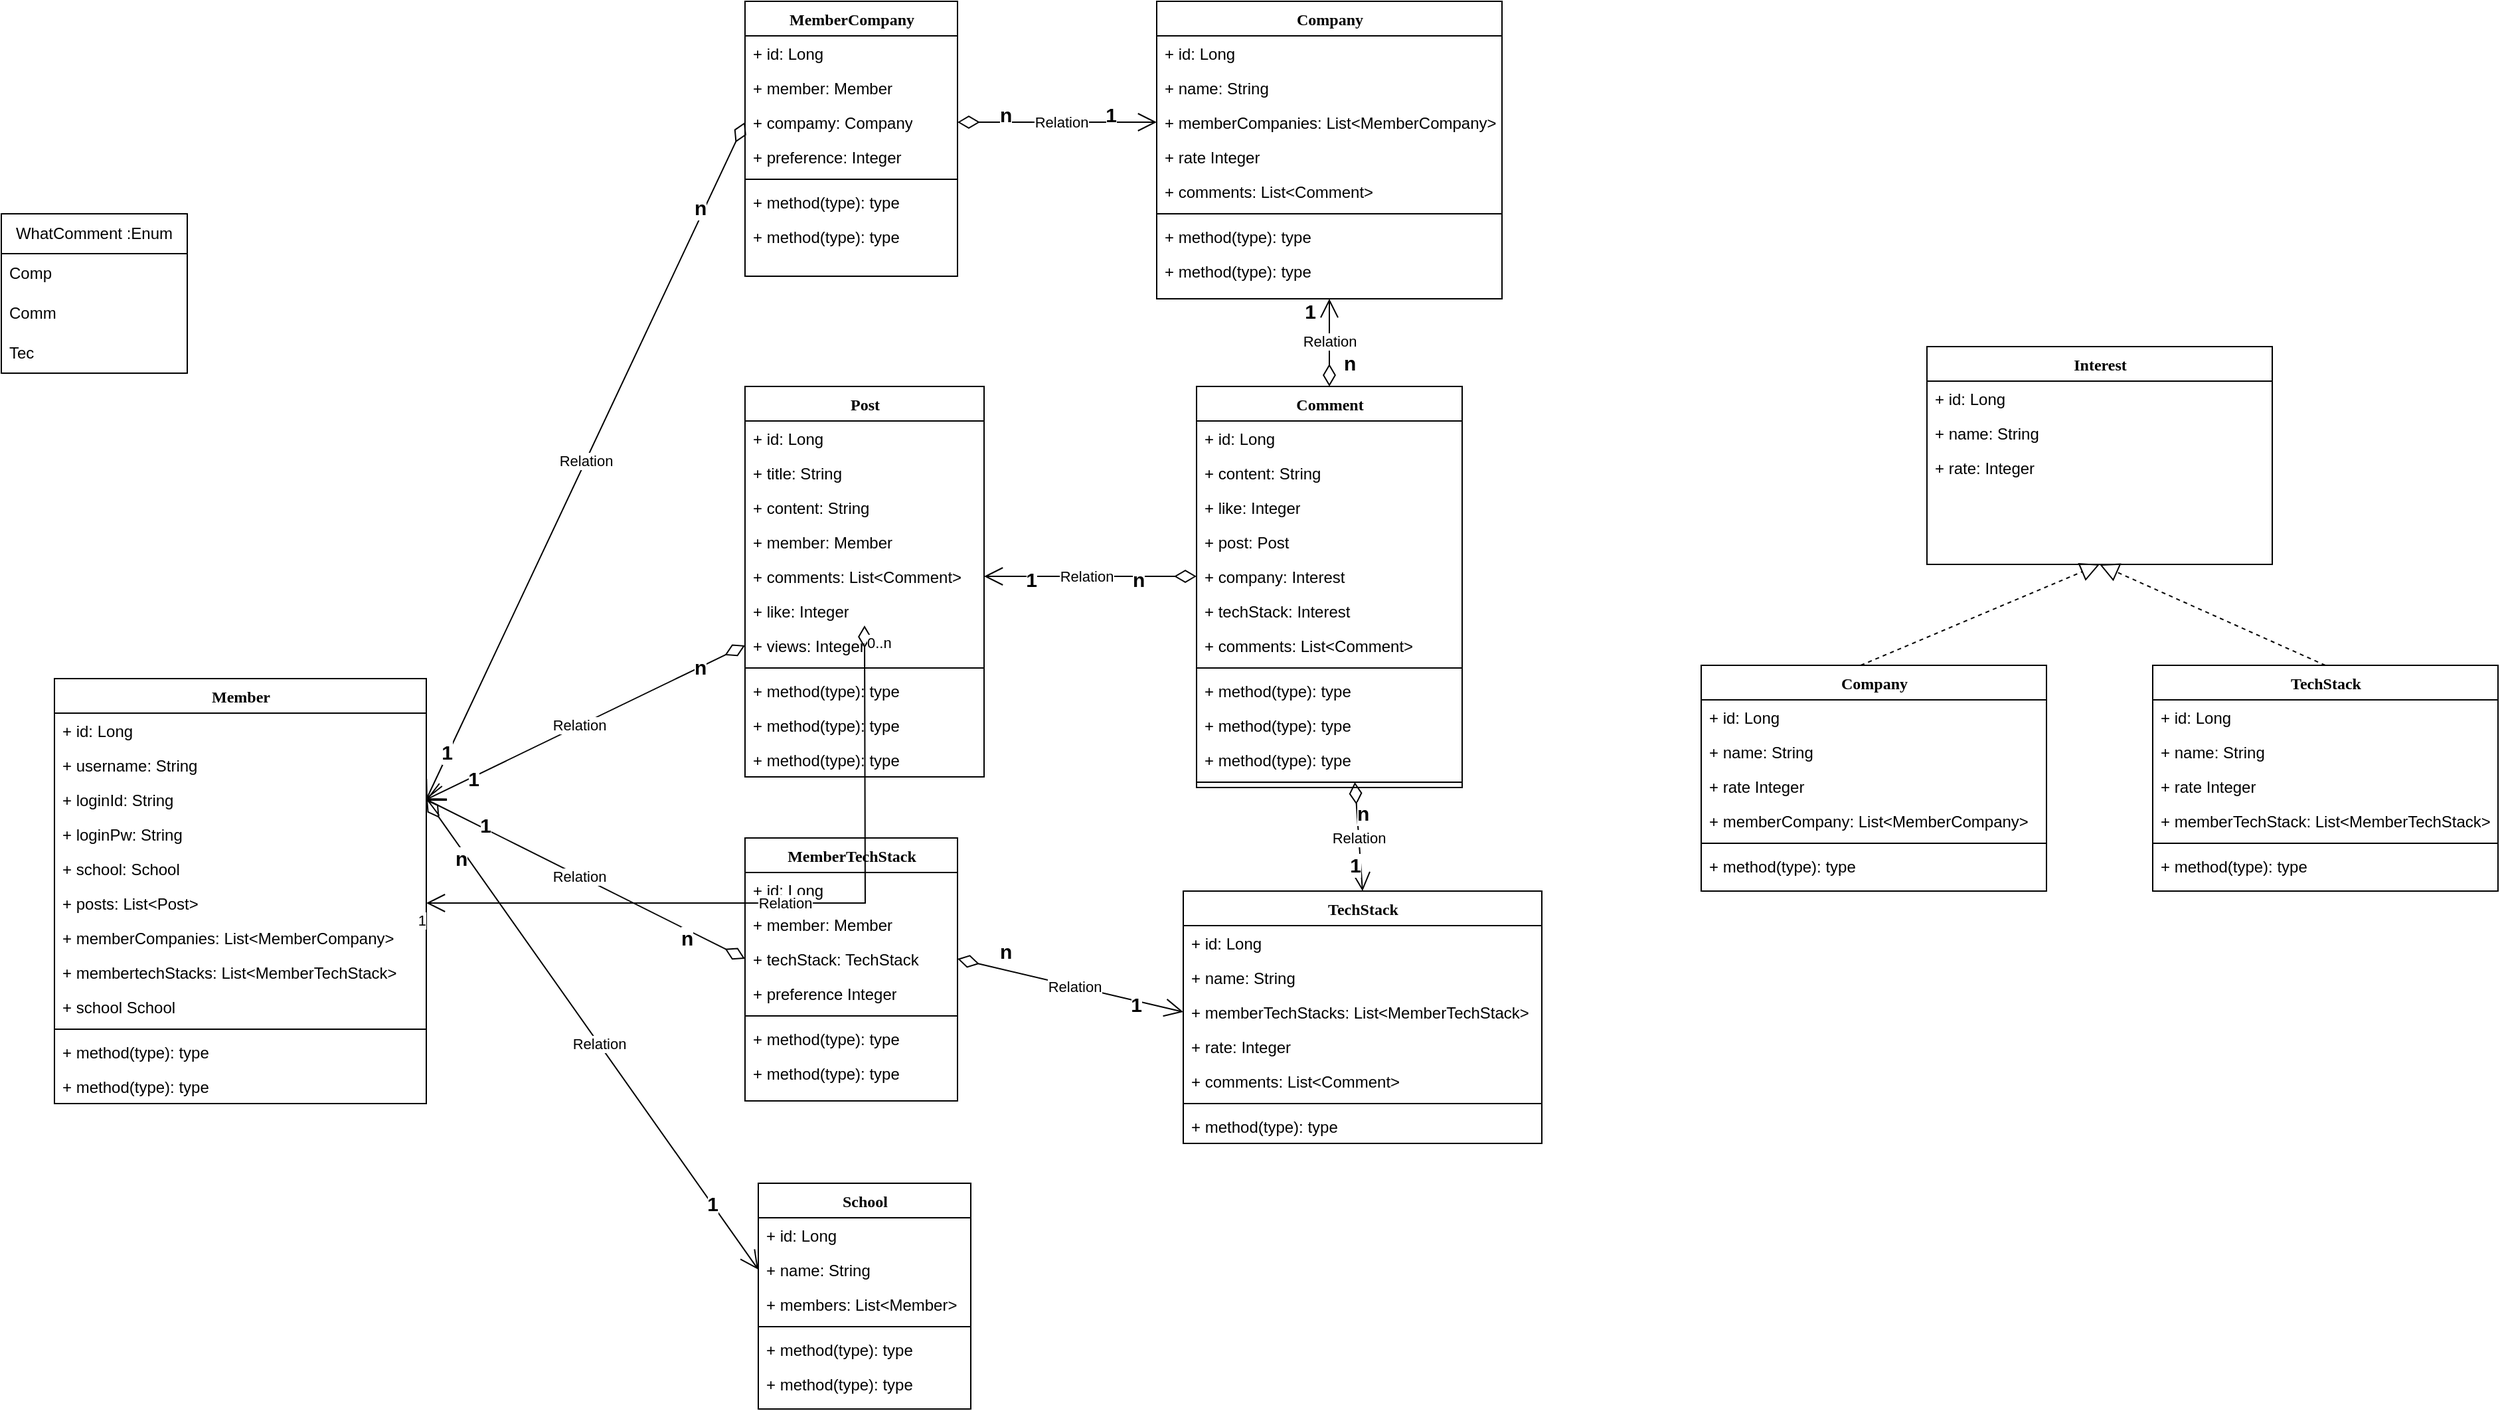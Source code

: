 <mxfile version="26.0.4">
  <diagram name="Page-1" id="9f46799a-70d6-7492-0946-bef42562c5a5">
    <mxGraphModel dx="2267" dy="1469" grid="1" gridSize="10" guides="1" tooltips="1" connect="1" arrows="1" fold="1" page="1" pageScale="1" pageWidth="1100" pageHeight="850" background="none" math="0" shadow="0">
      <root>
        <mxCell id="0" />
        <mxCell id="1" parent="0" />
        <mxCell id="78961159f06e98e8-17" value="Member" style="swimlane;html=1;fontStyle=1;align=center;verticalAlign=top;childLayout=stackLayout;horizontal=1;startSize=26;horizontalStack=0;resizeParent=1;resizeLast=0;collapsible=1;marginBottom=0;swimlaneFillColor=#ffffff;rounded=0;shadow=0;comic=0;labelBackgroundColor=none;strokeWidth=1;fillColor=none;fontFamily=Verdana;fontSize=12" parent="1" vertex="1">
          <mxGeometry x="-150" y="330" width="280" height="320" as="geometry">
            <mxRectangle x="90" y="83" width="90" height="30" as="alternateBounds" />
          </mxGeometry>
        </mxCell>
        <mxCell id="78961159f06e98e8-21" value="+ id: Long" style="text;html=1;strokeColor=none;fillColor=none;align=left;verticalAlign=top;spacingLeft=4;spacingRight=4;whiteSpace=wrap;overflow=hidden;rotatable=0;points=[[0,0.5],[1,0.5]];portConstraint=eastwest;" parent="78961159f06e98e8-17" vertex="1">
          <mxGeometry y="26" width="280" height="26" as="geometry" />
        </mxCell>
        <mxCell id="78961159f06e98e8-23" value="+ username: String" style="text;html=1;strokeColor=none;fillColor=none;align=left;verticalAlign=top;spacingLeft=4;spacingRight=4;whiteSpace=wrap;overflow=hidden;rotatable=0;points=[[0,0.5],[1,0.5]];portConstraint=eastwest;" parent="78961159f06e98e8-17" vertex="1">
          <mxGeometry y="52" width="280" height="26" as="geometry" />
        </mxCell>
        <mxCell id="78961159f06e98e8-25" value="+ loginId: String" style="text;html=1;strokeColor=none;fillColor=none;align=left;verticalAlign=top;spacingLeft=4;spacingRight=4;whiteSpace=wrap;overflow=hidden;rotatable=0;points=[[0,0.5],[1,0.5]];portConstraint=eastwest;" parent="78961159f06e98e8-17" vertex="1">
          <mxGeometry y="78" width="280" height="26" as="geometry" />
        </mxCell>
        <mxCell id="78961159f06e98e8-26" value="+ loginPw: String" style="text;html=1;strokeColor=none;fillColor=none;align=left;verticalAlign=top;spacingLeft=4;spacingRight=4;whiteSpace=wrap;overflow=hidden;rotatable=0;points=[[0,0.5],[1,0.5]];portConstraint=eastwest;" parent="78961159f06e98e8-17" vertex="1">
          <mxGeometry y="104" width="280" height="26" as="geometry" />
        </mxCell>
        <mxCell id="q1bT6bYaRc5hM4i14iMW-54" value="+ school: School" style="text;html=1;strokeColor=none;fillColor=none;align=left;verticalAlign=top;spacingLeft=4;spacingRight=4;whiteSpace=wrap;overflow=hidden;rotatable=0;points=[[0,0.5],[1,0.5]];portConstraint=eastwest;" vertex="1" parent="78961159f06e98e8-17">
          <mxGeometry y="130" width="280" height="26" as="geometry" />
        </mxCell>
        <mxCell id="78961159f06e98e8-24" value="+ posts: List&amp;lt;Post&amp;gt;" style="text;html=1;strokeColor=none;fillColor=none;align=left;verticalAlign=top;spacingLeft=4;spacingRight=4;whiteSpace=wrap;overflow=hidden;rotatable=0;points=[[0,0.5],[1,0.5]];portConstraint=eastwest;" parent="78961159f06e98e8-17" vertex="1">
          <mxGeometry y="156" width="280" height="26" as="geometry" />
        </mxCell>
        <mxCell id="q1bT6bYaRc5hM4i14iMW-3" value="+ memberCompanies: List&amp;lt;MemberCompany&amp;gt;" style="text;html=1;strokeColor=none;fillColor=none;align=left;verticalAlign=top;spacingLeft=4;spacingRight=4;whiteSpace=wrap;overflow=hidden;rotatable=0;points=[[0,0.5],[1,0.5]];portConstraint=eastwest;" vertex="1" parent="78961159f06e98e8-17">
          <mxGeometry y="182" width="280" height="26" as="geometry" />
        </mxCell>
        <mxCell id="q1bT6bYaRc5hM4i14iMW-2" value="+ membertechStacks: List&amp;lt;MemberTechStack&amp;gt;" style="text;html=1;strokeColor=none;fillColor=none;align=left;verticalAlign=top;spacingLeft=4;spacingRight=4;whiteSpace=wrap;overflow=hidden;rotatable=0;points=[[0,0.5],[1,0.5]];portConstraint=eastwest;" vertex="1" parent="78961159f06e98e8-17">
          <mxGeometry y="208" width="280" height="26" as="geometry" />
        </mxCell>
        <mxCell id="q1bT6bYaRc5hM4i14iMW-93" value="+ school School" style="text;html=1;strokeColor=none;fillColor=none;align=left;verticalAlign=top;spacingLeft=4;spacingRight=4;whiteSpace=wrap;overflow=hidden;rotatable=0;points=[[0,0.5],[1,0.5]];portConstraint=eastwest;" vertex="1" parent="78961159f06e98e8-17">
          <mxGeometry y="234" width="280" height="26" as="geometry" />
        </mxCell>
        <mxCell id="78961159f06e98e8-19" value="" style="line;html=1;strokeWidth=1;fillColor=none;align=left;verticalAlign=middle;spacingTop=-1;spacingLeft=3;spacingRight=3;rotatable=0;labelPosition=right;points=[];portConstraint=eastwest;" parent="78961159f06e98e8-17" vertex="1">
          <mxGeometry y="260" width="280" height="8" as="geometry" />
        </mxCell>
        <mxCell id="78961159f06e98e8-20" value="+ method(type): type" style="text;html=1;strokeColor=none;fillColor=none;align=left;verticalAlign=top;spacingLeft=4;spacingRight=4;whiteSpace=wrap;overflow=hidden;rotatable=0;points=[[0,0.5],[1,0.5]];portConstraint=eastwest;" parent="78961159f06e98e8-17" vertex="1">
          <mxGeometry y="268" width="280" height="26" as="geometry" />
        </mxCell>
        <mxCell id="78961159f06e98e8-27" value="+ method(type): type" style="text;html=1;strokeColor=none;fillColor=none;align=left;verticalAlign=top;spacingLeft=4;spacingRight=4;whiteSpace=wrap;overflow=hidden;rotatable=0;points=[[0,0.5],[1,0.5]];portConstraint=eastwest;" parent="78961159f06e98e8-17" vertex="1">
          <mxGeometry y="294" width="280" height="26" as="geometry" />
        </mxCell>
        <mxCell id="78961159f06e98e8-30" value="MemberCompany" style="swimlane;html=1;fontStyle=1;align=center;verticalAlign=top;childLayout=stackLayout;horizontal=1;startSize=26;horizontalStack=0;resizeParent=1;resizeLast=0;collapsible=1;marginBottom=0;swimlaneFillColor=#ffffff;rounded=0;shadow=0;comic=0;labelBackgroundColor=none;strokeWidth=1;fillColor=none;fontFamily=Verdana;fontSize=12" parent="1" vertex="1">
          <mxGeometry x="370" y="-180" width="160" height="207" as="geometry" />
        </mxCell>
        <mxCell id="78961159f06e98e8-31" value="+ id: Long" style="text;html=1;strokeColor=none;fillColor=none;align=left;verticalAlign=top;spacingLeft=4;spacingRight=4;whiteSpace=wrap;overflow=hidden;rotatable=0;points=[[0,0.5],[1,0.5]];portConstraint=eastwest;" parent="78961159f06e98e8-30" vertex="1">
          <mxGeometry y="26" width="160" height="26" as="geometry" />
        </mxCell>
        <mxCell id="78961159f06e98e8-32" value="+ member: Member" style="text;html=1;strokeColor=none;fillColor=none;align=left;verticalAlign=top;spacingLeft=4;spacingRight=4;whiteSpace=wrap;overflow=hidden;rotatable=0;points=[[0,0.5],[1,0.5]];portConstraint=eastwest;" parent="78961159f06e98e8-30" vertex="1">
          <mxGeometry y="52" width="160" height="26" as="geometry" />
        </mxCell>
        <mxCell id="78961159f06e98e8-33" value="+ compamy: Company" style="text;html=1;strokeColor=none;fillColor=none;align=left;verticalAlign=top;spacingLeft=4;spacingRight=4;whiteSpace=wrap;overflow=hidden;rotatable=0;points=[[0,0.5],[1,0.5]];portConstraint=eastwest;" parent="78961159f06e98e8-30" vertex="1">
          <mxGeometry y="78" width="160" height="26" as="geometry" />
        </mxCell>
        <mxCell id="78961159f06e98e8-34" value="+ preference: Integer" style="text;html=1;strokeColor=none;fillColor=none;align=left;verticalAlign=top;spacingLeft=4;spacingRight=4;whiteSpace=wrap;overflow=hidden;rotatable=0;points=[[0,0.5],[1,0.5]];portConstraint=eastwest;" parent="78961159f06e98e8-30" vertex="1">
          <mxGeometry y="104" width="160" height="26" as="geometry" />
        </mxCell>
        <mxCell id="78961159f06e98e8-38" value="" style="line;html=1;strokeWidth=1;fillColor=none;align=left;verticalAlign=middle;spacingTop=-1;spacingLeft=3;spacingRight=3;rotatable=0;labelPosition=right;points=[];portConstraint=eastwest;" parent="78961159f06e98e8-30" vertex="1">
          <mxGeometry y="130" width="160" height="8" as="geometry" />
        </mxCell>
        <mxCell id="78961159f06e98e8-39" value="+ method(type): type" style="text;html=1;strokeColor=none;fillColor=none;align=left;verticalAlign=top;spacingLeft=4;spacingRight=4;whiteSpace=wrap;overflow=hidden;rotatable=0;points=[[0,0.5],[1,0.5]];portConstraint=eastwest;" parent="78961159f06e98e8-30" vertex="1">
          <mxGeometry y="138" width="160" height="26" as="geometry" />
        </mxCell>
        <mxCell id="78961159f06e98e8-40" value="+ method(type): type" style="text;html=1;strokeColor=none;fillColor=none;align=left;verticalAlign=top;spacingLeft=4;spacingRight=4;whiteSpace=wrap;overflow=hidden;rotatable=0;points=[[0,0.5],[1,0.5]];portConstraint=eastwest;" parent="78961159f06e98e8-30" vertex="1">
          <mxGeometry y="164" width="160" height="26" as="geometry" />
        </mxCell>
        <mxCell id="78961159f06e98e8-43" value="Company&lt;div&gt;&lt;br&gt;&lt;/div&gt;" style="swimlane;html=1;fontStyle=1;align=center;verticalAlign=top;childLayout=stackLayout;horizontal=1;startSize=26;horizontalStack=0;resizeParent=1;resizeLast=0;collapsible=1;marginBottom=0;swimlaneFillColor=#ffffff;rounded=0;shadow=0;comic=0;labelBackgroundColor=none;strokeWidth=1;fillColor=none;fontFamily=Verdana;fontSize=12" parent="1" vertex="1">
          <mxGeometry x="680" y="-180" width="260" height="224" as="geometry" />
        </mxCell>
        <mxCell id="78961159f06e98e8-44" value="+ id: Long" style="text;html=1;strokeColor=none;fillColor=none;align=left;verticalAlign=top;spacingLeft=4;spacingRight=4;whiteSpace=wrap;overflow=hidden;rotatable=0;points=[[0,0.5],[1,0.5]];portConstraint=eastwest;" parent="78961159f06e98e8-43" vertex="1">
          <mxGeometry y="26" width="260" height="26" as="geometry" />
        </mxCell>
        <mxCell id="78961159f06e98e8-45" value="+ name: String" style="text;html=1;strokeColor=none;fillColor=none;align=left;verticalAlign=top;spacingLeft=4;spacingRight=4;whiteSpace=wrap;overflow=hidden;rotatable=0;points=[[0,0.5],[1,0.5]];portConstraint=eastwest;" parent="78961159f06e98e8-43" vertex="1">
          <mxGeometry y="52" width="260" height="26" as="geometry" />
        </mxCell>
        <mxCell id="78961159f06e98e8-49" value="+ memberCompanies: List&amp;lt;MemberCompany&amp;gt;" style="text;html=1;strokeColor=none;fillColor=none;align=left;verticalAlign=top;spacingLeft=4;spacingRight=4;whiteSpace=wrap;overflow=hidden;rotatable=0;points=[[0,0.5],[1,0.5]];portConstraint=eastwest;" parent="78961159f06e98e8-43" vertex="1">
          <mxGeometry y="78" width="260" height="26" as="geometry" />
        </mxCell>
        <mxCell id="78961159f06e98e8-50" value="+ rate Integer" style="text;html=1;strokeColor=none;fillColor=none;align=left;verticalAlign=top;spacingLeft=4;spacingRight=4;whiteSpace=wrap;overflow=hidden;rotatable=0;points=[[0,0.5],[1,0.5]];portConstraint=eastwest;" parent="78961159f06e98e8-43" vertex="1">
          <mxGeometry y="104" width="260" height="26" as="geometry" />
        </mxCell>
        <mxCell id="q1bT6bYaRc5hM4i14iMW-9" value="+ comments: List&amp;lt;Comment&amp;gt;" style="text;html=1;strokeColor=none;fillColor=none;align=left;verticalAlign=top;spacingLeft=4;spacingRight=4;whiteSpace=wrap;overflow=hidden;rotatable=0;points=[[0,0.5],[1,0.5]];portConstraint=eastwest;" vertex="1" parent="78961159f06e98e8-43">
          <mxGeometry y="130" width="260" height="26" as="geometry" />
        </mxCell>
        <mxCell id="78961159f06e98e8-51" value="" style="line;html=1;strokeWidth=1;fillColor=none;align=left;verticalAlign=middle;spacingTop=-1;spacingLeft=3;spacingRight=3;rotatable=0;labelPosition=right;points=[];portConstraint=eastwest;" parent="78961159f06e98e8-43" vertex="1">
          <mxGeometry y="156" width="260" height="8" as="geometry" />
        </mxCell>
        <mxCell id="78961159f06e98e8-52" value="+ method(type): type" style="text;html=1;strokeColor=none;fillColor=none;align=left;verticalAlign=top;spacingLeft=4;spacingRight=4;whiteSpace=wrap;overflow=hidden;rotatable=0;points=[[0,0.5],[1,0.5]];portConstraint=eastwest;" parent="78961159f06e98e8-43" vertex="1">
          <mxGeometry y="164" width="260" height="26" as="geometry" />
        </mxCell>
        <mxCell id="78961159f06e98e8-53" value="+ method(type): type" style="text;html=1;strokeColor=none;fillColor=none;align=left;verticalAlign=top;spacingLeft=4;spacingRight=4;whiteSpace=wrap;overflow=hidden;rotatable=0;points=[[0,0.5],[1,0.5]];portConstraint=eastwest;" parent="78961159f06e98e8-43" vertex="1">
          <mxGeometry y="190" width="260" height="26" as="geometry" />
        </mxCell>
        <mxCell id="78961159f06e98e8-56" value="Post" style="swimlane;html=1;fontStyle=1;align=center;verticalAlign=top;childLayout=stackLayout;horizontal=1;startSize=26;horizontalStack=0;resizeParent=1;resizeLast=0;collapsible=1;marginBottom=0;swimlaneFillColor=#ffffff;rounded=0;shadow=0;comic=0;labelBackgroundColor=none;strokeWidth=1;fillColor=none;fontFamily=Verdana;fontSize=12" parent="1" vertex="1">
          <mxGeometry x="370" y="110" width="180" height="294" as="geometry" />
        </mxCell>
        <mxCell id="78961159f06e98e8-57" value="+ id: Long" style="text;html=1;strokeColor=none;fillColor=none;align=left;verticalAlign=top;spacingLeft=4;spacingRight=4;whiteSpace=wrap;overflow=hidden;rotatable=0;points=[[0,0.5],[1,0.5]];portConstraint=eastwest;" parent="78961159f06e98e8-56" vertex="1">
          <mxGeometry y="26" width="180" height="26" as="geometry" />
        </mxCell>
        <mxCell id="78961159f06e98e8-58" value="+ title: String" style="text;html=1;strokeColor=none;fillColor=none;align=left;verticalAlign=top;spacingLeft=4;spacingRight=4;whiteSpace=wrap;overflow=hidden;rotatable=0;points=[[0,0.5],[1,0.5]];portConstraint=eastwest;" parent="78961159f06e98e8-56" vertex="1">
          <mxGeometry y="52" width="180" height="26" as="geometry" />
        </mxCell>
        <mxCell id="78961159f06e98e8-59" value="+ content: String" style="text;html=1;strokeColor=none;fillColor=none;align=left;verticalAlign=top;spacingLeft=4;spacingRight=4;whiteSpace=wrap;overflow=hidden;rotatable=0;points=[[0,0.5],[1,0.5]];portConstraint=eastwest;" parent="78961159f06e98e8-56" vertex="1">
          <mxGeometry y="78" width="180" height="26" as="geometry" />
        </mxCell>
        <mxCell id="78961159f06e98e8-60" value="+ member: Member" style="text;html=1;strokeColor=none;fillColor=none;align=left;verticalAlign=top;spacingLeft=4;spacingRight=4;whiteSpace=wrap;overflow=hidden;rotatable=0;points=[[0,0.5],[1,0.5]];portConstraint=eastwest;" parent="78961159f06e98e8-56" vertex="1">
          <mxGeometry y="104" width="180" height="26" as="geometry" />
        </mxCell>
        <mxCell id="q1bT6bYaRc5hM4i14iMW-92" value="+ comments: List&amp;lt;Comment&amp;gt;" style="text;html=1;strokeColor=none;fillColor=none;align=left;verticalAlign=top;spacingLeft=4;spacingRight=4;whiteSpace=wrap;overflow=hidden;rotatable=0;points=[[0,0.5],[1,0.5]];portConstraint=eastwest;" vertex="1" parent="78961159f06e98e8-56">
          <mxGeometry y="130" width="180" height="26" as="geometry" />
        </mxCell>
        <mxCell id="78961159f06e98e8-61" value="+ like: Integer" style="text;html=1;strokeColor=none;fillColor=none;align=left;verticalAlign=top;spacingLeft=4;spacingRight=4;whiteSpace=wrap;overflow=hidden;rotatable=0;points=[[0,0.5],[1,0.5]];portConstraint=eastwest;" parent="78961159f06e98e8-56" vertex="1">
          <mxGeometry y="156" width="180" height="26" as="geometry" />
        </mxCell>
        <mxCell id="78961159f06e98e8-62" value="+ views: Integer" style="text;html=1;strokeColor=none;fillColor=none;align=left;verticalAlign=top;spacingLeft=4;spacingRight=4;whiteSpace=wrap;overflow=hidden;rotatable=0;points=[[0,0.5],[1,0.5]];portConstraint=eastwest;" parent="78961159f06e98e8-56" vertex="1">
          <mxGeometry y="182" width="180" height="26" as="geometry" />
        </mxCell>
        <mxCell id="78961159f06e98e8-64" value="" style="line;html=1;strokeWidth=1;fillColor=none;align=left;verticalAlign=middle;spacingTop=-1;spacingLeft=3;spacingRight=3;rotatable=0;labelPosition=right;points=[];portConstraint=eastwest;" parent="78961159f06e98e8-56" vertex="1">
          <mxGeometry y="208" width="180" height="8" as="geometry" />
        </mxCell>
        <mxCell id="78961159f06e98e8-65" value="+ method(type): type" style="text;html=1;strokeColor=none;fillColor=none;align=left;verticalAlign=top;spacingLeft=4;spacingRight=4;whiteSpace=wrap;overflow=hidden;rotatable=0;points=[[0,0.5],[1,0.5]];portConstraint=eastwest;" parent="78961159f06e98e8-56" vertex="1">
          <mxGeometry y="216" width="180" height="26" as="geometry" />
        </mxCell>
        <mxCell id="78961159f06e98e8-66" value="+ method(type): type" style="text;html=1;strokeColor=none;fillColor=none;align=left;verticalAlign=top;spacingLeft=4;spacingRight=4;whiteSpace=wrap;overflow=hidden;rotatable=0;points=[[0,0.5],[1,0.5]];portConstraint=eastwest;" parent="78961159f06e98e8-56" vertex="1">
          <mxGeometry y="242" width="180" height="26" as="geometry" />
        </mxCell>
        <mxCell id="78961159f06e98e8-68" value="+ method(type): type" style="text;html=1;strokeColor=none;fillColor=none;align=left;verticalAlign=top;spacingLeft=4;spacingRight=4;whiteSpace=wrap;overflow=hidden;rotatable=0;points=[[0,0.5],[1,0.5]];portConstraint=eastwest;" parent="78961159f06e98e8-56" vertex="1">
          <mxGeometry y="268" width="180" height="26" as="geometry" />
        </mxCell>
        <mxCell id="78961159f06e98e8-69" value="Comment&lt;div&gt;&lt;br&gt;&lt;/div&gt;" style="swimlane;html=1;fontStyle=1;align=center;verticalAlign=top;childLayout=stackLayout;horizontal=1;startSize=26;horizontalStack=0;resizeParent=1;resizeLast=0;collapsible=1;marginBottom=0;swimlaneFillColor=#ffffff;rounded=0;shadow=0;comic=0;labelBackgroundColor=none;strokeWidth=1;fillColor=none;fontFamily=Verdana;fontSize=12" parent="1" vertex="1">
          <mxGeometry x="710" y="110" width="200" height="302" as="geometry" />
        </mxCell>
        <mxCell id="78961159f06e98e8-70" value="+ id: Long" style="text;html=1;strokeColor=none;fillColor=none;align=left;verticalAlign=top;spacingLeft=4;spacingRight=4;whiteSpace=wrap;overflow=hidden;rotatable=0;points=[[0,0.5],[1,0.5]];portConstraint=eastwest;" parent="78961159f06e98e8-69" vertex="1">
          <mxGeometry y="26" width="200" height="26" as="geometry" />
        </mxCell>
        <mxCell id="78961159f06e98e8-71" value="+ content: String" style="text;html=1;strokeColor=none;fillColor=none;align=left;verticalAlign=top;spacingLeft=4;spacingRight=4;whiteSpace=wrap;overflow=hidden;rotatable=0;points=[[0,0.5],[1,0.5]];portConstraint=eastwest;" parent="78961159f06e98e8-69" vertex="1">
          <mxGeometry y="52" width="200" height="26" as="geometry" />
        </mxCell>
        <mxCell id="78961159f06e98e8-72" value="+ like: Integer" style="text;html=1;strokeColor=none;fillColor=none;align=left;verticalAlign=top;spacingLeft=4;spacingRight=4;whiteSpace=wrap;overflow=hidden;rotatable=0;points=[[0,0.5],[1,0.5]];portConstraint=eastwest;" parent="78961159f06e98e8-69" vertex="1">
          <mxGeometry y="78" width="200" height="26" as="geometry" />
        </mxCell>
        <mxCell id="78961159f06e98e8-74" value="+ post: Post" style="text;html=1;strokeColor=none;fillColor=none;align=left;verticalAlign=top;spacingLeft=4;spacingRight=4;whiteSpace=wrap;overflow=hidden;rotatable=0;points=[[0,0.5],[1,0.5]];portConstraint=eastwest;" parent="78961159f06e98e8-69" vertex="1">
          <mxGeometry y="104" width="200" height="26" as="geometry" />
        </mxCell>
        <mxCell id="78961159f06e98e8-75" value="+ company: Interest" style="text;html=1;strokeColor=none;fillColor=none;align=left;verticalAlign=top;spacingLeft=4;spacingRight=4;whiteSpace=wrap;overflow=hidden;rotatable=0;points=[[0,0.5],[1,0.5]];portConstraint=eastwest;" parent="78961159f06e98e8-69" vertex="1">
          <mxGeometry y="130" width="200" height="26" as="geometry" />
        </mxCell>
        <mxCell id="q1bT6bYaRc5hM4i14iMW-91" value="+ techStack: Interest" style="text;html=1;strokeColor=none;fillColor=none;align=left;verticalAlign=top;spacingLeft=4;spacingRight=4;whiteSpace=wrap;overflow=hidden;rotatable=0;points=[[0,0.5],[1,0.5]];portConstraint=eastwest;" vertex="1" parent="78961159f06e98e8-69">
          <mxGeometry y="156" width="200" height="26" as="geometry" />
        </mxCell>
        <mxCell id="78961159f06e98e8-76" value="+ comments: List&amp;lt;Comment&amp;gt;" style="text;html=1;strokeColor=none;fillColor=none;align=left;verticalAlign=top;spacingLeft=4;spacingRight=4;whiteSpace=wrap;overflow=hidden;rotatable=0;points=[[0,0.5],[1,0.5]];portConstraint=eastwest;" parent="78961159f06e98e8-69" vertex="1">
          <mxGeometry y="182" width="200" height="26" as="geometry" />
        </mxCell>
        <mxCell id="78961159f06e98e8-77" value="" style="line;html=1;strokeWidth=1;fillColor=none;align=left;verticalAlign=middle;spacingTop=-1;spacingLeft=3;spacingRight=3;rotatable=0;labelPosition=right;points=[];portConstraint=eastwest;" parent="78961159f06e98e8-69" vertex="1">
          <mxGeometry y="208" width="200" height="8" as="geometry" />
        </mxCell>
        <mxCell id="78961159f06e98e8-79" value="+ method(type): type" style="text;html=1;strokeColor=none;fillColor=none;align=left;verticalAlign=top;spacingLeft=4;spacingRight=4;whiteSpace=wrap;overflow=hidden;rotatable=0;points=[[0,0.5],[1,0.5]];portConstraint=eastwest;" parent="78961159f06e98e8-69" vertex="1">
          <mxGeometry y="216" width="200" height="26" as="geometry" />
        </mxCell>
        <mxCell id="78961159f06e98e8-80" value="+ method(type): type" style="text;html=1;strokeColor=none;fillColor=none;align=left;verticalAlign=top;spacingLeft=4;spacingRight=4;whiteSpace=wrap;overflow=hidden;rotatable=0;points=[[0,0.5],[1,0.5]];portConstraint=eastwest;" parent="78961159f06e98e8-69" vertex="1">
          <mxGeometry y="242" width="200" height="26" as="geometry" />
        </mxCell>
        <mxCell id="78961159f06e98e8-81" value="+ method(type): type" style="text;html=1;strokeColor=none;fillColor=none;align=left;verticalAlign=top;spacingLeft=4;spacingRight=4;whiteSpace=wrap;overflow=hidden;rotatable=0;points=[[0,0.5],[1,0.5]];portConstraint=eastwest;" parent="78961159f06e98e8-69" vertex="1">
          <mxGeometry y="268" width="200" height="26" as="geometry" />
        </mxCell>
        <mxCell id="q1bT6bYaRc5hM4i14iMW-62" value="" style="line;html=1;strokeWidth=1;fillColor=none;align=left;verticalAlign=middle;spacingTop=-1;spacingLeft=3;spacingRight=3;rotatable=0;labelPosition=right;points=[];portConstraint=eastwest;" vertex="1" parent="78961159f06e98e8-69">
          <mxGeometry y="294" width="200" height="8" as="geometry" />
        </mxCell>
        <mxCell id="78961159f06e98e8-82" value="MemberTechStack" style="swimlane;html=1;fontStyle=1;align=center;verticalAlign=top;childLayout=stackLayout;horizontal=1;startSize=26;horizontalStack=0;resizeParent=1;resizeLast=0;collapsible=1;marginBottom=0;swimlaneFillColor=#ffffff;rounded=0;shadow=0;comic=0;labelBackgroundColor=none;strokeWidth=1;fillColor=none;fontFamily=Verdana;fontSize=12" parent="1" vertex="1">
          <mxGeometry x="370" y="450" width="160" height="198" as="geometry" />
        </mxCell>
        <mxCell id="78961159f06e98e8-83" value="+ id: Long" style="text;html=1;strokeColor=none;fillColor=none;align=left;verticalAlign=top;spacingLeft=4;spacingRight=4;whiteSpace=wrap;overflow=hidden;rotatable=0;points=[[0,0.5],[1,0.5]];portConstraint=eastwest;" parent="78961159f06e98e8-82" vertex="1">
          <mxGeometry y="26" width="160" height="26" as="geometry" />
        </mxCell>
        <mxCell id="78961159f06e98e8-84" value="+ member: Member" style="text;html=1;strokeColor=none;fillColor=none;align=left;verticalAlign=top;spacingLeft=4;spacingRight=4;whiteSpace=wrap;overflow=hidden;rotatable=0;points=[[0,0.5],[1,0.5]];portConstraint=eastwest;" parent="78961159f06e98e8-82" vertex="1">
          <mxGeometry y="52" width="160" height="26" as="geometry" />
        </mxCell>
        <mxCell id="78961159f06e98e8-85" value="+ techStack: TechStack" style="text;html=1;strokeColor=none;fillColor=none;align=left;verticalAlign=top;spacingLeft=4;spacingRight=4;whiteSpace=wrap;overflow=hidden;rotatable=0;points=[[0,0.5],[1,0.5]];portConstraint=eastwest;" parent="78961159f06e98e8-82" vertex="1">
          <mxGeometry y="78" width="160" height="26" as="geometry" />
        </mxCell>
        <mxCell id="78961159f06e98e8-86" value="+ preference Integer" style="text;html=1;strokeColor=none;fillColor=none;align=left;verticalAlign=top;spacingLeft=4;spacingRight=4;whiteSpace=wrap;overflow=hidden;rotatable=0;points=[[0,0.5],[1,0.5]];portConstraint=eastwest;" parent="78961159f06e98e8-82" vertex="1">
          <mxGeometry y="104" width="160" height="26" as="geometry" />
        </mxCell>
        <mxCell id="78961159f06e98e8-90" value="" style="line;html=1;strokeWidth=1;fillColor=none;align=left;verticalAlign=middle;spacingTop=-1;spacingLeft=3;spacingRight=3;rotatable=0;labelPosition=right;points=[];portConstraint=eastwest;" parent="78961159f06e98e8-82" vertex="1">
          <mxGeometry y="130" width="160" height="8" as="geometry" />
        </mxCell>
        <mxCell id="78961159f06e98e8-91" value="+ method(type): type" style="text;html=1;strokeColor=none;fillColor=none;align=left;verticalAlign=top;spacingLeft=4;spacingRight=4;whiteSpace=wrap;overflow=hidden;rotatable=0;points=[[0,0.5],[1,0.5]];portConstraint=eastwest;" parent="78961159f06e98e8-82" vertex="1">
          <mxGeometry y="138" width="160" height="26" as="geometry" />
        </mxCell>
        <mxCell id="78961159f06e98e8-94" value="+ method(type): type" style="text;html=1;strokeColor=none;fillColor=none;align=left;verticalAlign=top;spacingLeft=4;spacingRight=4;whiteSpace=wrap;overflow=hidden;rotatable=0;points=[[0,0.5],[1,0.5]];portConstraint=eastwest;" parent="78961159f06e98e8-82" vertex="1">
          <mxGeometry y="164" width="160" height="26" as="geometry" />
        </mxCell>
        <mxCell id="78961159f06e98e8-95" value="TechStack" style="swimlane;html=1;fontStyle=1;align=center;verticalAlign=top;childLayout=stackLayout;horizontal=1;startSize=26;horizontalStack=0;resizeParent=1;resizeLast=0;collapsible=1;marginBottom=0;swimlaneFillColor=#ffffff;rounded=0;shadow=0;comic=0;labelBackgroundColor=none;strokeWidth=1;fillColor=none;fontFamily=Verdana;fontSize=12" parent="1" vertex="1">
          <mxGeometry x="700" y="490" width="270" height="190" as="geometry" />
        </mxCell>
        <mxCell id="78961159f06e98e8-96" value="+ id: Long" style="text;html=1;strokeColor=none;fillColor=none;align=left;verticalAlign=top;spacingLeft=4;spacingRight=4;whiteSpace=wrap;overflow=hidden;rotatable=0;points=[[0,0.5],[1,0.5]];portConstraint=eastwest;" parent="78961159f06e98e8-95" vertex="1">
          <mxGeometry y="26" width="270" height="26" as="geometry" />
        </mxCell>
        <mxCell id="78961159f06e98e8-97" value="+ name: String" style="text;html=1;strokeColor=none;fillColor=none;align=left;verticalAlign=top;spacingLeft=4;spacingRight=4;whiteSpace=wrap;overflow=hidden;rotatable=0;points=[[0,0.5],[1,0.5]];portConstraint=eastwest;" parent="78961159f06e98e8-95" vertex="1">
          <mxGeometry y="52" width="270" height="26" as="geometry" />
        </mxCell>
        <mxCell id="78961159f06e98e8-98" value="+ memberTechStacks: List&amp;lt;MemberTechStack&amp;gt;" style="text;html=1;strokeColor=none;fillColor=none;align=left;verticalAlign=top;spacingLeft=4;spacingRight=4;whiteSpace=wrap;overflow=hidden;rotatable=0;points=[[0,0.5],[1,0.5]];portConstraint=eastwest;" parent="78961159f06e98e8-95" vertex="1">
          <mxGeometry y="78" width="270" height="26" as="geometry" />
        </mxCell>
        <mxCell id="78961159f06e98e8-102" value="+ rate: Integer" style="text;html=1;strokeColor=none;fillColor=none;align=left;verticalAlign=top;spacingLeft=4;spacingRight=4;whiteSpace=wrap;overflow=hidden;rotatable=0;points=[[0,0.5],[1,0.5]];portConstraint=eastwest;" parent="78961159f06e98e8-95" vertex="1">
          <mxGeometry y="104" width="270" height="26" as="geometry" />
        </mxCell>
        <mxCell id="q1bT6bYaRc5hM4i14iMW-10" value="+ comments: List&amp;lt;Comment&amp;gt;" style="text;html=1;strokeColor=none;fillColor=none;align=left;verticalAlign=top;spacingLeft=4;spacingRight=4;whiteSpace=wrap;overflow=hidden;rotatable=0;points=[[0,0.5],[1,0.5]];portConstraint=eastwest;" vertex="1" parent="78961159f06e98e8-95">
          <mxGeometry y="130" width="270" height="26" as="geometry" />
        </mxCell>
        <mxCell id="78961159f06e98e8-103" value="" style="line;html=1;strokeWidth=1;fillColor=none;align=left;verticalAlign=middle;spacingTop=-1;spacingLeft=3;spacingRight=3;rotatable=0;labelPosition=right;points=[];portConstraint=eastwest;" parent="78961159f06e98e8-95" vertex="1">
          <mxGeometry y="156" width="270" height="8" as="geometry" />
        </mxCell>
        <mxCell id="78961159f06e98e8-104" value="+ method(type): type" style="text;html=1;strokeColor=none;fillColor=none;align=left;verticalAlign=top;spacingLeft=4;spacingRight=4;whiteSpace=wrap;overflow=hidden;rotatable=0;points=[[0,0.5],[1,0.5]];portConstraint=eastwest;" parent="78961159f06e98e8-95" vertex="1">
          <mxGeometry y="164" width="270" height="26" as="geometry" />
        </mxCell>
        <mxCell id="q1bT6bYaRc5hM4i14iMW-6" value="Relation" style="endArrow=open;html=1;endSize=12;startArrow=diamondThin;startSize=14;startFill=0;edgeStyle=orthogonalEdgeStyle;rounded=0;entryX=1;entryY=0.5;entryDx=0;entryDy=0;exitX=0;exitY=0.5;exitDx=0;exitDy=0;" edge="1" parent="1" source="78961159f06e98e8-36" target="78961159f06e98e8-24">
          <mxGeometry relative="1" as="geometry">
            <mxPoint x="460" y="290" as="sourcePoint" />
            <mxPoint x="620" y="290" as="targetPoint" />
          </mxGeometry>
        </mxCell>
        <mxCell id="q1bT6bYaRc5hM4i14iMW-7" value="0..n" style="edgeLabel;resizable=0;html=1;align=left;verticalAlign=top;" connectable="0" vertex="1" parent="q1bT6bYaRc5hM4i14iMW-6">
          <mxGeometry x="-1" relative="1" as="geometry" />
        </mxCell>
        <mxCell id="q1bT6bYaRc5hM4i14iMW-8" value="1" style="edgeLabel;resizable=0;html=1;align=right;verticalAlign=top;" connectable="0" vertex="1" parent="q1bT6bYaRc5hM4i14iMW-6">
          <mxGeometry x="1" relative="1" as="geometry" />
        </mxCell>
        <mxCell id="q1bT6bYaRc5hM4i14iMW-19" value="WhatComment :Enum" style="swimlane;fontStyle=0;childLayout=stackLayout;horizontal=1;startSize=30;horizontalStack=0;resizeParent=1;resizeParentMax=0;resizeLast=0;collapsible=1;marginBottom=0;whiteSpace=wrap;html=1;" vertex="1" parent="1">
          <mxGeometry x="-190" y="-20" width="140" height="120" as="geometry" />
        </mxCell>
        <mxCell id="q1bT6bYaRc5hM4i14iMW-20" value="Comp" style="text;strokeColor=none;fillColor=none;align=left;verticalAlign=middle;spacingLeft=4;spacingRight=4;overflow=hidden;points=[[0,0.5],[1,0.5]];portConstraint=eastwest;rotatable=0;whiteSpace=wrap;html=1;" vertex="1" parent="q1bT6bYaRc5hM4i14iMW-19">
          <mxGeometry y="30" width="140" height="30" as="geometry" />
        </mxCell>
        <mxCell id="q1bT6bYaRc5hM4i14iMW-21" value="Comm" style="text;strokeColor=none;fillColor=none;align=left;verticalAlign=middle;spacingLeft=4;spacingRight=4;overflow=hidden;points=[[0,0.5],[1,0.5]];portConstraint=eastwest;rotatable=0;whiteSpace=wrap;html=1;" vertex="1" parent="q1bT6bYaRc5hM4i14iMW-19">
          <mxGeometry y="60" width="140" height="30" as="geometry" />
        </mxCell>
        <mxCell id="q1bT6bYaRc5hM4i14iMW-22" value="Tec" style="text;strokeColor=none;fillColor=none;align=left;verticalAlign=middle;spacingLeft=4;spacingRight=4;overflow=hidden;points=[[0,0.5],[1,0.5]];portConstraint=eastwest;rotatable=0;whiteSpace=wrap;html=1;" vertex="1" parent="q1bT6bYaRc5hM4i14iMW-19">
          <mxGeometry y="90" width="140" height="30" as="geometry" />
        </mxCell>
        <mxCell id="q1bT6bYaRc5hM4i14iMW-23" value="School" style="swimlane;html=1;fontStyle=1;align=center;verticalAlign=top;childLayout=stackLayout;horizontal=1;startSize=26;horizontalStack=0;resizeParent=1;resizeLast=0;collapsible=1;marginBottom=0;swimlaneFillColor=#ffffff;rounded=0;shadow=0;comic=0;labelBackgroundColor=none;strokeWidth=1;fillColor=none;fontFamily=Verdana;fontSize=12" vertex="1" parent="1">
          <mxGeometry x="380" y="710" width="160" height="170" as="geometry" />
        </mxCell>
        <mxCell id="q1bT6bYaRc5hM4i14iMW-24" value="+ id: Long" style="text;html=1;strokeColor=none;fillColor=none;align=left;verticalAlign=top;spacingLeft=4;spacingRight=4;whiteSpace=wrap;overflow=hidden;rotatable=0;points=[[0,0.5],[1,0.5]];portConstraint=eastwest;" vertex="1" parent="q1bT6bYaRc5hM4i14iMW-23">
          <mxGeometry y="26" width="160" height="26" as="geometry" />
        </mxCell>
        <mxCell id="q1bT6bYaRc5hM4i14iMW-25" value="+ name: String" style="text;html=1;strokeColor=none;fillColor=none;align=left;verticalAlign=top;spacingLeft=4;spacingRight=4;whiteSpace=wrap;overflow=hidden;rotatable=0;points=[[0,0.5],[1,0.5]];portConstraint=eastwest;" vertex="1" parent="q1bT6bYaRc5hM4i14iMW-23">
          <mxGeometry y="52" width="160" height="26" as="geometry" />
        </mxCell>
        <mxCell id="q1bT6bYaRc5hM4i14iMW-26" value="+ members: List&amp;lt;Member&amp;gt;" style="text;html=1;strokeColor=none;fillColor=none;align=left;verticalAlign=top;spacingLeft=4;spacingRight=4;whiteSpace=wrap;overflow=hidden;rotatable=0;points=[[0,0.5],[1,0.5]];portConstraint=eastwest;" vertex="1" parent="q1bT6bYaRc5hM4i14iMW-23">
          <mxGeometry y="78" width="160" height="26" as="geometry" />
        </mxCell>
        <mxCell id="q1bT6bYaRc5hM4i14iMW-28" value="" style="line;html=1;strokeWidth=1;fillColor=none;align=left;verticalAlign=middle;spacingTop=-1;spacingLeft=3;spacingRight=3;rotatable=0;labelPosition=right;points=[];portConstraint=eastwest;" vertex="1" parent="q1bT6bYaRc5hM4i14iMW-23">
          <mxGeometry y="104" width="160" height="8" as="geometry" />
        </mxCell>
        <mxCell id="q1bT6bYaRc5hM4i14iMW-29" value="+ method(type): type" style="text;html=1;strokeColor=none;fillColor=none;align=left;verticalAlign=top;spacingLeft=4;spacingRight=4;whiteSpace=wrap;overflow=hidden;rotatable=0;points=[[0,0.5],[1,0.5]];portConstraint=eastwest;" vertex="1" parent="q1bT6bYaRc5hM4i14iMW-23">
          <mxGeometry y="112" width="160" height="26" as="geometry" />
        </mxCell>
        <mxCell id="q1bT6bYaRc5hM4i14iMW-30" value="+ method(type): type" style="text;html=1;strokeColor=none;fillColor=none;align=left;verticalAlign=top;spacingLeft=4;spacingRight=4;whiteSpace=wrap;overflow=hidden;rotatable=0;points=[[0,0.5],[1,0.5]];portConstraint=eastwest;" vertex="1" parent="q1bT6bYaRc5hM4i14iMW-23">
          <mxGeometry y="138" width="160" height="26" as="geometry" />
        </mxCell>
        <mxCell id="q1bT6bYaRc5hM4i14iMW-32" value="Relation" style="endArrow=open;html=1;endSize=12;startArrow=diamondThin;startSize=14;startFill=0;rounded=0;exitX=0;exitY=0.5;exitDx=0;exitDy=0;entryX=1;entryY=0.5;entryDx=0;entryDy=0;" edge="1" parent="1" source="78961159f06e98e8-33" target="78961159f06e98e8-25">
          <mxGeometry relative="1" as="geometry">
            <mxPoint x="210" y="370" as="sourcePoint" />
            <mxPoint x="330" y="360" as="targetPoint" />
          </mxGeometry>
        </mxCell>
        <mxCell id="q1bT6bYaRc5hM4i14iMW-33" value="&lt;b&gt;&lt;font style=&quot;font-size: 15px;&quot;&gt;n&lt;/font&gt;&lt;/b&gt;" style="edgeLabel;resizable=0;html=1;align=left;verticalAlign=top;" connectable="0" vertex="1" parent="q1bT6bYaRc5hM4i14iMW-32">
          <mxGeometry x="-1" relative="1" as="geometry">
            <mxPoint x="-40" y="49" as="offset" />
          </mxGeometry>
        </mxCell>
        <mxCell id="q1bT6bYaRc5hM4i14iMW-34" value="&lt;font style=&quot;font-size: 15px;&quot;&gt;&lt;b&gt;1&lt;/b&gt;&lt;/font&gt;" style="edgeLabel;resizable=0;html=1;align=right;verticalAlign=top;" connectable="0" vertex="1" parent="q1bT6bYaRc5hM4i14iMW-32">
          <mxGeometry x="1" relative="1" as="geometry">
            <mxPoint x="20" y="-51" as="offset" />
          </mxGeometry>
        </mxCell>
        <mxCell id="q1bT6bYaRc5hM4i14iMW-35" value="Relation" style="endArrow=open;html=1;endSize=12;startArrow=diamondThin;startSize=14;startFill=0;rounded=0;entryX=1;entryY=0.5;entryDx=0;entryDy=0;exitX=0;exitY=0.5;exitDx=0;exitDy=0;fontSize=11;fontStyle=0" edge="1" parent="1" source="78961159f06e98e8-62" target="78961159f06e98e8-25">
          <mxGeometry x="0.038" relative="1" as="geometry">
            <mxPoint x="370" y="230" as="sourcePoint" />
            <mxPoint x="170" y="330" as="targetPoint" />
            <mxPoint as="offset" />
          </mxGeometry>
        </mxCell>
        <mxCell id="q1bT6bYaRc5hM4i14iMW-36" value="&lt;font style=&quot;font-size: 15px;&quot;&gt;&lt;b&gt;n&lt;/b&gt;&lt;/font&gt;" style="edgeLabel;resizable=0;html=1;align=left;verticalAlign=top;" connectable="0" vertex="1" parent="q1bT6bYaRc5hM4i14iMW-35">
          <mxGeometry x="-1" relative="1" as="geometry">
            <mxPoint x="-40" y="1" as="offset" />
          </mxGeometry>
        </mxCell>
        <mxCell id="q1bT6bYaRc5hM4i14iMW-37" value="1" style="edgeLabel;resizable=0;html=1;align=right;verticalAlign=top;fontSize=15;fontStyle=1" connectable="0" vertex="1" parent="q1bT6bYaRc5hM4i14iMW-35">
          <mxGeometry x="1" relative="1" as="geometry">
            <mxPoint x="40" y="-31" as="offset" />
          </mxGeometry>
        </mxCell>
        <mxCell id="q1bT6bYaRc5hM4i14iMW-38" value="Relation" style="endArrow=open;html=1;endSize=12;startArrow=diamondThin;startSize=14;startFill=0;rounded=0;entryX=1;entryY=0.5;entryDx=0;entryDy=0;exitX=0;exitY=0.5;exitDx=0;exitDy=0;fontSize=11;fontStyle=0" edge="1" parent="1" source="78961159f06e98e8-85" target="78961159f06e98e8-25">
          <mxGeometry x="0.038" relative="1" as="geometry">
            <mxPoint x="443" y="400" as="sourcePoint" />
            <mxPoint x="100" y="414" as="targetPoint" />
            <mxPoint as="offset" />
          </mxGeometry>
        </mxCell>
        <mxCell id="q1bT6bYaRc5hM4i14iMW-39" value="&lt;font style=&quot;font-size: 15px;&quot;&gt;&lt;b&gt;n&lt;/b&gt;&lt;/font&gt;" style="edgeLabel;resizable=0;html=1;align=left;verticalAlign=top;" connectable="0" vertex="1" parent="q1bT6bYaRc5hM4i14iMW-38">
          <mxGeometry x="-1" relative="1" as="geometry">
            <mxPoint x="-50" y="-31" as="offset" />
          </mxGeometry>
        </mxCell>
        <mxCell id="q1bT6bYaRc5hM4i14iMW-40" value="1" style="edgeLabel;resizable=0;html=1;align=right;verticalAlign=top;fontSize=15;fontStyle=1" connectable="0" vertex="1" parent="q1bT6bYaRc5hM4i14iMW-38">
          <mxGeometry x="1" relative="1" as="geometry">
            <mxPoint x="50" y="4" as="offset" />
          </mxGeometry>
        </mxCell>
        <mxCell id="q1bT6bYaRc5hM4i14iMW-41" value="Relation" style="endArrow=open;html=1;endSize=12;startArrow=diamondThin;startSize=14;startFill=0;rounded=0;entryX=0;entryY=0.5;entryDx=0;entryDy=0;exitX=1;exitY=0.5;exitDx=0;exitDy=0;fontSize=11;fontStyle=0" edge="1" parent="1" source="78961159f06e98e8-25" target="q1bT6bYaRc5hM4i14iMW-25">
          <mxGeometry x="0.038" relative="1" as="geometry">
            <mxPoint x="443" y="690" as="sourcePoint" />
            <mxPoint x="100" y="704" as="targetPoint" />
            <mxPoint as="offset" />
          </mxGeometry>
        </mxCell>
        <mxCell id="q1bT6bYaRc5hM4i14iMW-42" value="&lt;font style=&quot;font-size: 15px;&quot;&gt;&lt;b&gt;n&lt;/b&gt;&lt;/font&gt;" style="edgeLabel;resizable=0;html=1;align=left;verticalAlign=top;" connectable="0" vertex="1" parent="q1bT6bYaRc5hM4i14iMW-41">
          <mxGeometry x="-1" relative="1" as="geometry">
            <mxPoint x="20" y="29" as="offset" />
          </mxGeometry>
        </mxCell>
        <mxCell id="q1bT6bYaRc5hM4i14iMW-43" value="1" style="edgeLabel;resizable=0;html=1;align=right;verticalAlign=top;fontSize=15;fontStyle=1" connectable="0" vertex="1" parent="q1bT6bYaRc5hM4i14iMW-41">
          <mxGeometry x="1" relative="1" as="geometry">
            <mxPoint x="-30" y="-65" as="offset" />
          </mxGeometry>
        </mxCell>
        <mxCell id="q1bT6bYaRc5hM4i14iMW-44" value="Relation" style="endArrow=open;html=1;endSize=12;startArrow=diamondThin;startSize=14;startFill=0;rounded=0;entryX=0;entryY=0.5;entryDx=0;entryDy=0;exitX=1;exitY=0.5;exitDx=0;exitDy=0;fontSize=11;fontStyle=0" edge="1" parent="1" source="78961159f06e98e8-33" target="78961159f06e98e8-49">
          <mxGeometry x="0.038" relative="1" as="geometry">
            <mxPoint x="770" y="-106" as="sourcePoint" />
            <mxPoint x="530" y="36" as="targetPoint" />
            <mxPoint as="offset" />
          </mxGeometry>
        </mxCell>
        <mxCell id="q1bT6bYaRc5hM4i14iMW-45" value="&lt;font style=&quot;font-size: 15px;&quot;&gt;&lt;b&gt;n&lt;/b&gt;&lt;/font&gt;" style="edgeLabel;resizable=0;html=1;align=left;verticalAlign=top;" connectable="0" vertex="1" parent="q1bT6bYaRc5hM4i14iMW-44">
          <mxGeometry x="-1" relative="1" as="geometry">
            <mxPoint x="30" y="-21" as="offset" />
          </mxGeometry>
        </mxCell>
        <mxCell id="q1bT6bYaRc5hM4i14iMW-46" value="1" style="edgeLabel;resizable=0;html=1;align=right;verticalAlign=top;fontSize=15;fontStyle=1" connectable="0" vertex="1" parent="q1bT6bYaRc5hM4i14iMW-44">
          <mxGeometry x="1" relative="1" as="geometry">
            <mxPoint x="-30" y="-21" as="offset" />
          </mxGeometry>
        </mxCell>
        <mxCell id="q1bT6bYaRc5hM4i14iMW-47" value="Relation" style="endArrow=open;html=1;endSize=12;startArrow=diamondThin;startSize=14;startFill=0;rounded=0;exitX=0;exitY=0.5;exitDx=0;exitDy=0;fontSize=11;fontStyle=0;entryX=1;entryY=0.5;entryDx=0;entryDy=0;" edge="1" parent="1" source="78961159f06e98e8-75" target="q1bT6bYaRc5hM4i14iMW-92">
          <mxGeometry x="0.038" relative="1" as="geometry">
            <mxPoint x="540" y="-79" as="sourcePoint" />
            <mxPoint x="630" y="320" as="targetPoint" />
            <mxPoint as="offset" />
          </mxGeometry>
        </mxCell>
        <mxCell id="q1bT6bYaRc5hM4i14iMW-48" value="&lt;font style=&quot;font-size: 15px;&quot;&gt;&lt;b&gt;n&lt;/b&gt;&lt;/font&gt;" style="edgeLabel;resizable=0;html=1;align=left;verticalAlign=top;" connectable="0" vertex="1" parent="q1bT6bYaRc5hM4i14iMW-47">
          <mxGeometry x="-1" relative="1" as="geometry">
            <mxPoint x="-50" y="-13" as="offset" />
          </mxGeometry>
        </mxCell>
        <mxCell id="q1bT6bYaRc5hM4i14iMW-49" value="1" style="edgeLabel;resizable=0;html=1;align=right;verticalAlign=top;fontSize=15;fontStyle=1" connectable="0" vertex="1" parent="q1bT6bYaRc5hM4i14iMW-47">
          <mxGeometry x="1" relative="1" as="geometry">
            <mxPoint x="40" y="-13" as="offset" />
          </mxGeometry>
        </mxCell>
        <mxCell id="q1bT6bYaRc5hM4i14iMW-50" value="Relation" style="endArrow=open;html=1;endSize=12;startArrow=diamondThin;startSize=14;startFill=0;rounded=0;entryX=0;entryY=0.5;entryDx=0;entryDy=0;exitX=1;exitY=0.5;exitDx=0;exitDy=0;fontSize=11;fontStyle=0" edge="1" parent="1" source="78961159f06e98e8-85" target="78961159f06e98e8-98">
          <mxGeometry x="0.038" relative="1" as="geometry">
            <mxPoint x="530" y="490" as="sourcePoint" />
            <mxPoint x="710" y="490" as="targetPoint" />
            <mxPoint as="offset" />
          </mxGeometry>
        </mxCell>
        <mxCell id="q1bT6bYaRc5hM4i14iMW-51" value="&lt;font style=&quot;font-size: 15px;&quot;&gt;&lt;b&gt;n&lt;/b&gt;&lt;/font&gt;" style="edgeLabel;resizable=0;html=1;align=left;verticalAlign=top;" connectable="0" vertex="1" parent="q1bT6bYaRc5hM4i14iMW-50">
          <mxGeometry x="-1" relative="1" as="geometry">
            <mxPoint x="30" y="-21" as="offset" />
          </mxGeometry>
        </mxCell>
        <mxCell id="q1bT6bYaRc5hM4i14iMW-52" value="1" style="edgeLabel;resizable=0;html=1;align=right;verticalAlign=top;fontSize=15;fontStyle=1" connectable="0" vertex="1" parent="q1bT6bYaRc5hM4i14iMW-50">
          <mxGeometry x="1" relative="1" as="geometry">
            <mxPoint x="-30" y="-21" as="offset" />
          </mxGeometry>
        </mxCell>
        <mxCell id="q1bT6bYaRc5hM4i14iMW-55" value="Relation" style="endArrow=open;html=1;endSize=12;startArrow=diamondThin;startSize=14;startFill=0;rounded=0;exitX=0.5;exitY=0;exitDx=0;exitDy=0;fontSize=11;fontStyle=0;entryX=0.5;entryY=1;entryDx=0;entryDy=0;" edge="1" parent="1" source="78961159f06e98e8-69" target="78961159f06e98e8-43">
          <mxGeometry x="0.038" relative="1" as="geometry">
            <mxPoint x="841" y="113" as="sourcePoint" />
            <mxPoint x="811.16" y="41.432" as="targetPoint" />
            <mxPoint as="offset" />
          </mxGeometry>
        </mxCell>
        <mxCell id="q1bT6bYaRc5hM4i14iMW-56" value="&lt;font style=&quot;font-size: 15px;&quot;&gt;&lt;b&gt;n&lt;/b&gt;&lt;/font&gt;" style="edgeLabel;resizable=0;html=1;align=left;verticalAlign=top;" connectable="0" vertex="1" parent="q1bT6bYaRc5hM4i14iMW-55">
          <mxGeometry x="-1" relative="1" as="geometry">
            <mxPoint x="9" y="-33" as="offset" />
          </mxGeometry>
        </mxCell>
        <mxCell id="q1bT6bYaRc5hM4i14iMW-57" value="1" style="edgeLabel;resizable=0;html=1;align=right;verticalAlign=top;fontSize=15;fontStyle=1" connectable="0" vertex="1" parent="q1bT6bYaRc5hM4i14iMW-55">
          <mxGeometry x="1" relative="1" as="geometry">
            <mxPoint x="-10" y="-6" as="offset" />
          </mxGeometry>
        </mxCell>
        <mxCell id="q1bT6bYaRc5hM4i14iMW-59" value="Relation" style="endArrow=open;html=1;endSize=12;startArrow=diamondThin;startSize=14;startFill=0;rounded=0;entryX=0.5;entryY=0;entryDx=0;entryDy=0;fontSize=11;fontStyle=0;exitX=0.596;exitY=0.5;exitDx=0;exitDy=0;exitPerimeter=0;" edge="1" parent="1" source="q1bT6bYaRc5hM4i14iMW-62" target="78961159f06e98e8-95">
          <mxGeometry x="0.038" relative="1" as="geometry">
            <mxPoint x="930" y="390" as="sourcePoint" />
            <mxPoint x="810" y="475" as="targetPoint" />
            <mxPoint as="offset" />
          </mxGeometry>
        </mxCell>
        <mxCell id="q1bT6bYaRc5hM4i14iMW-60" value="&lt;font style=&quot;font-size: 15px;&quot;&gt;&lt;b&gt;n&lt;/b&gt;&lt;/font&gt;" style="edgeLabel;resizable=0;html=1;align=left;verticalAlign=top;" connectable="0" vertex="1" parent="q1bT6bYaRc5hM4i14iMW-59">
          <mxGeometry x="-1" relative="1" as="geometry">
            <mxPoint y="8" as="offset" />
          </mxGeometry>
        </mxCell>
        <mxCell id="q1bT6bYaRc5hM4i14iMW-61" value="1" style="edgeLabel;resizable=0;html=1;align=right;verticalAlign=top;fontSize=15;fontStyle=1" connectable="0" vertex="1" parent="q1bT6bYaRc5hM4i14iMW-59">
          <mxGeometry x="1" relative="1" as="geometry">
            <mxPoint y="-35" as="offset" />
          </mxGeometry>
        </mxCell>
        <mxCell id="q1bT6bYaRc5hM4i14iMW-63" value="Interest&lt;div&gt;&lt;br&gt;&lt;/div&gt;" style="swimlane;html=1;fontStyle=1;align=center;verticalAlign=top;childLayout=stackLayout;horizontal=1;startSize=26;horizontalStack=0;resizeParent=1;resizeLast=0;collapsible=1;marginBottom=0;swimlaneFillColor=#ffffff;rounded=0;shadow=0;comic=0;labelBackgroundColor=none;strokeWidth=1;fillColor=none;fontFamily=Verdana;fontSize=12" vertex="1" parent="1">
          <mxGeometry x="1260" y="80" width="260" height="164" as="geometry" />
        </mxCell>
        <mxCell id="q1bT6bYaRc5hM4i14iMW-64" value="+ id: Long" style="text;html=1;strokeColor=none;fillColor=none;align=left;verticalAlign=top;spacingLeft=4;spacingRight=4;whiteSpace=wrap;overflow=hidden;rotatable=0;points=[[0,0.5],[1,0.5]];portConstraint=eastwest;" vertex="1" parent="q1bT6bYaRc5hM4i14iMW-63">
          <mxGeometry y="26" width="260" height="26" as="geometry" />
        </mxCell>
        <mxCell id="q1bT6bYaRc5hM4i14iMW-65" value="+ name: String" style="text;html=1;strokeColor=none;fillColor=none;align=left;verticalAlign=top;spacingLeft=4;spacingRight=4;whiteSpace=wrap;overflow=hidden;rotatable=0;points=[[0,0.5],[1,0.5]];portConstraint=eastwest;" vertex="1" parent="q1bT6bYaRc5hM4i14iMW-63">
          <mxGeometry y="52" width="260" height="26" as="geometry" />
        </mxCell>
        <mxCell id="q1bT6bYaRc5hM4i14iMW-67" value="+ rate: Integer" style="text;html=1;strokeColor=none;fillColor=none;align=left;verticalAlign=top;spacingLeft=4;spacingRight=4;whiteSpace=wrap;overflow=hidden;rotatable=0;points=[[0,0.5],[1,0.5]];portConstraint=eastwest;" vertex="1" parent="q1bT6bYaRc5hM4i14iMW-63">
          <mxGeometry y="78" width="260" height="26" as="geometry" />
        </mxCell>
        <mxCell id="q1bT6bYaRc5hM4i14iMW-71" value="TechStack" style="swimlane;html=1;fontStyle=1;align=center;verticalAlign=top;childLayout=stackLayout;horizontal=1;startSize=26;horizontalStack=0;resizeParent=1;resizeLast=0;collapsible=1;marginBottom=0;swimlaneFillColor=#ffffff;rounded=0;shadow=0;comic=0;labelBackgroundColor=none;strokeWidth=1;fillColor=none;fontFamily=Verdana;fontSize=12" vertex="1" parent="1">
          <mxGeometry x="1430" y="320" width="260" height="170" as="geometry" />
        </mxCell>
        <mxCell id="q1bT6bYaRc5hM4i14iMW-72" value="+ id: Long" style="text;html=1;strokeColor=none;fillColor=none;align=left;verticalAlign=top;spacingLeft=4;spacingRight=4;whiteSpace=wrap;overflow=hidden;rotatable=0;points=[[0,0.5],[1,0.5]];portConstraint=eastwest;" vertex="1" parent="q1bT6bYaRc5hM4i14iMW-71">
          <mxGeometry y="26" width="260" height="26" as="geometry" />
        </mxCell>
        <mxCell id="q1bT6bYaRc5hM4i14iMW-73" value="+ name: String" style="text;html=1;strokeColor=none;fillColor=none;align=left;verticalAlign=top;spacingLeft=4;spacingRight=4;whiteSpace=wrap;overflow=hidden;rotatable=0;points=[[0,0.5],[1,0.5]];portConstraint=eastwest;" vertex="1" parent="q1bT6bYaRc5hM4i14iMW-71">
          <mxGeometry y="52" width="260" height="26" as="geometry" />
        </mxCell>
        <mxCell id="q1bT6bYaRc5hM4i14iMW-97" value="+ rate Integer" style="text;html=1;strokeColor=none;fillColor=none;align=left;verticalAlign=top;spacingLeft=4;spacingRight=4;whiteSpace=wrap;overflow=hidden;rotatable=0;points=[[0,0.5],[1,0.5]];portConstraint=eastwest;" vertex="1" parent="q1bT6bYaRc5hM4i14iMW-71">
          <mxGeometry y="78" width="260" height="26" as="geometry" />
        </mxCell>
        <mxCell id="q1bT6bYaRc5hM4i14iMW-74" value="+ memberTechStack: List&amp;lt;MemberTechStack&amp;gt;" style="text;html=1;strokeColor=none;fillColor=none;align=left;verticalAlign=top;spacingLeft=4;spacingRight=4;whiteSpace=wrap;overflow=hidden;rotatable=0;points=[[0,0.5],[1,0.5]];portConstraint=eastwest;" vertex="1" parent="q1bT6bYaRc5hM4i14iMW-71">
          <mxGeometry y="104" width="260" height="26" as="geometry" />
        </mxCell>
        <mxCell id="q1bT6bYaRc5hM4i14iMW-77" value="" style="line;html=1;strokeWidth=1;fillColor=none;align=left;verticalAlign=middle;spacingTop=-1;spacingLeft=3;spacingRight=3;rotatable=0;labelPosition=right;points=[];portConstraint=eastwest;" vertex="1" parent="q1bT6bYaRc5hM4i14iMW-71">
          <mxGeometry y="130" width="260" height="8" as="geometry" />
        </mxCell>
        <mxCell id="q1bT6bYaRc5hM4i14iMW-78" value="+ method(type): type" style="text;html=1;strokeColor=none;fillColor=none;align=left;verticalAlign=top;spacingLeft=4;spacingRight=4;whiteSpace=wrap;overflow=hidden;rotatable=0;points=[[0,0.5],[1,0.5]];portConstraint=eastwest;" vertex="1" parent="q1bT6bYaRc5hM4i14iMW-71">
          <mxGeometry y="138" width="260" height="26" as="geometry" />
        </mxCell>
        <mxCell id="q1bT6bYaRc5hM4i14iMW-79" value="Company&lt;div&gt;&lt;br&gt;&lt;/div&gt;" style="swimlane;html=1;fontStyle=1;align=center;verticalAlign=top;childLayout=stackLayout;horizontal=1;startSize=26;horizontalStack=0;resizeParent=1;resizeLast=0;collapsible=1;marginBottom=0;swimlaneFillColor=#ffffff;rounded=0;shadow=0;comic=0;labelBackgroundColor=none;strokeWidth=1;fillColor=none;fontFamily=Verdana;fontSize=12" vertex="1" parent="1">
          <mxGeometry x="1090" y="320" width="260" height="170" as="geometry" />
        </mxCell>
        <mxCell id="q1bT6bYaRc5hM4i14iMW-80" value="+ id: Long" style="text;html=1;strokeColor=none;fillColor=none;align=left;verticalAlign=top;spacingLeft=4;spacingRight=4;whiteSpace=wrap;overflow=hidden;rotatable=0;points=[[0,0.5],[1,0.5]];portConstraint=eastwest;" vertex="1" parent="q1bT6bYaRc5hM4i14iMW-79">
          <mxGeometry y="26" width="260" height="26" as="geometry" />
        </mxCell>
        <mxCell id="q1bT6bYaRc5hM4i14iMW-81" value="+ name: String" style="text;html=1;strokeColor=none;fillColor=none;align=left;verticalAlign=top;spacingLeft=4;spacingRight=4;whiteSpace=wrap;overflow=hidden;rotatable=0;points=[[0,0.5],[1,0.5]];portConstraint=eastwest;" vertex="1" parent="q1bT6bYaRc5hM4i14iMW-79">
          <mxGeometry y="52" width="260" height="26" as="geometry" />
        </mxCell>
        <mxCell id="q1bT6bYaRc5hM4i14iMW-96" value="+ rate Integer" style="text;html=1;strokeColor=none;fillColor=none;align=left;verticalAlign=top;spacingLeft=4;spacingRight=4;whiteSpace=wrap;overflow=hidden;rotatable=0;points=[[0,0.5],[1,0.5]];portConstraint=eastwest;" vertex="1" parent="q1bT6bYaRc5hM4i14iMW-79">
          <mxGeometry y="78" width="260" height="26" as="geometry" />
        </mxCell>
        <mxCell id="q1bT6bYaRc5hM4i14iMW-82" value="+ memberCompany: List&amp;lt;MemberCompany&amp;gt;" style="text;html=1;strokeColor=none;fillColor=none;align=left;verticalAlign=top;spacingLeft=4;spacingRight=4;whiteSpace=wrap;overflow=hidden;rotatable=0;points=[[0,0.5],[1,0.5]];portConstraint=eastwest;" vertex="1" parent="q1bT6bYaRc5hM4i14iMW-79">
          <mxGeometry y="104" width="260" height="26" as="geometry" />
        </mxCell>
        <mxCell id="q1bT6bYaRc5hM4i14iMW-85" value="" style="line;html=1;strokeWidth=1;fillColor=none;align=left;verticalAlign=middle;spacingTop=-1;spacingLeft=3;spacingRight=3;rotatable=0;labelPosition=right;points=[];portConstraint=eastwest;" vertex="1" parent="q1bT6bYaRc5hM4i14iMW-79">
          <mxGeometry y="130" width="260" height="8" as="geometry" />
        </mxCell>
        <mxCell id="q1bT6bYaRc5hM4i14iMW-86" value="+ method(type): type" style="text;html=1;strokeColor=none;fillColor=none;align=left;verticalAlign=top;spacingLeft=4;spacingRight=4;whiteSpace=wrap;overflow=hidden;rotatable=0;points=[[0,0.5],[1,0.5]];portConstraint=eastwest;" vertex="1" parent="q1bT6bYaRc5hM4i14iMW-79">
          <mxGeometry y="138" width="260" height="26" as="geometry" />
        </mxCell>
        <mxCell id="q1bT6bYaRc5hM4i14iMW-89" value="" style="endArrow=block;dashed=1;endFill=0;endSize=12;html=1;rounded=0;entryX=0.5;entryY=1;entryDx=0;entryDy=0;exitX=0.462;exitY=0;exitDx=0;exitDy=0;exitPerimeter=0;" edge="1" parent="1" source="q1bT6bYaRc5hM4i14iMW-79" target="q1bT6bYaRc5hM4i14iMW-63">
          <mxGeometry width="160" relative="1" as="geometry">
            <mxPoint x="880" y="300" as="sourcePoint" />
            <mxPoint x="1371.54" y="214.288" as="targetPoint" />
          </mxGeometry>
        </mxCell>
        <mxCell id="q1bT6bYaRc5hM4i14iMW-90" value="" style="endArrow=block;dashed=1;endFill=0;endSize=12;html=1;rounded=0;entryX=0.5;entryY=1;entryDx=0;entryDy=0;exitX=0.5;exitY=0;exitDx=0;exitDy=0;" edge="1" parent="1" source="q1bT6bYaRc5hM4i14iMW-71" target="q1bT6bYaRc5hM4i14iMW-63">
          <mxGeometry width="160" relative="1" as="geometry">
            <mxPoint x="1220" y="330" as="sourcePoint" />
            <mxPoint x="1403.52" y="214.288" as="targetPoint" />
          </mxGeometry>
        </mxCell>
      </root>
    </mxGraphModel>
  </diagram>
</mxfile>
